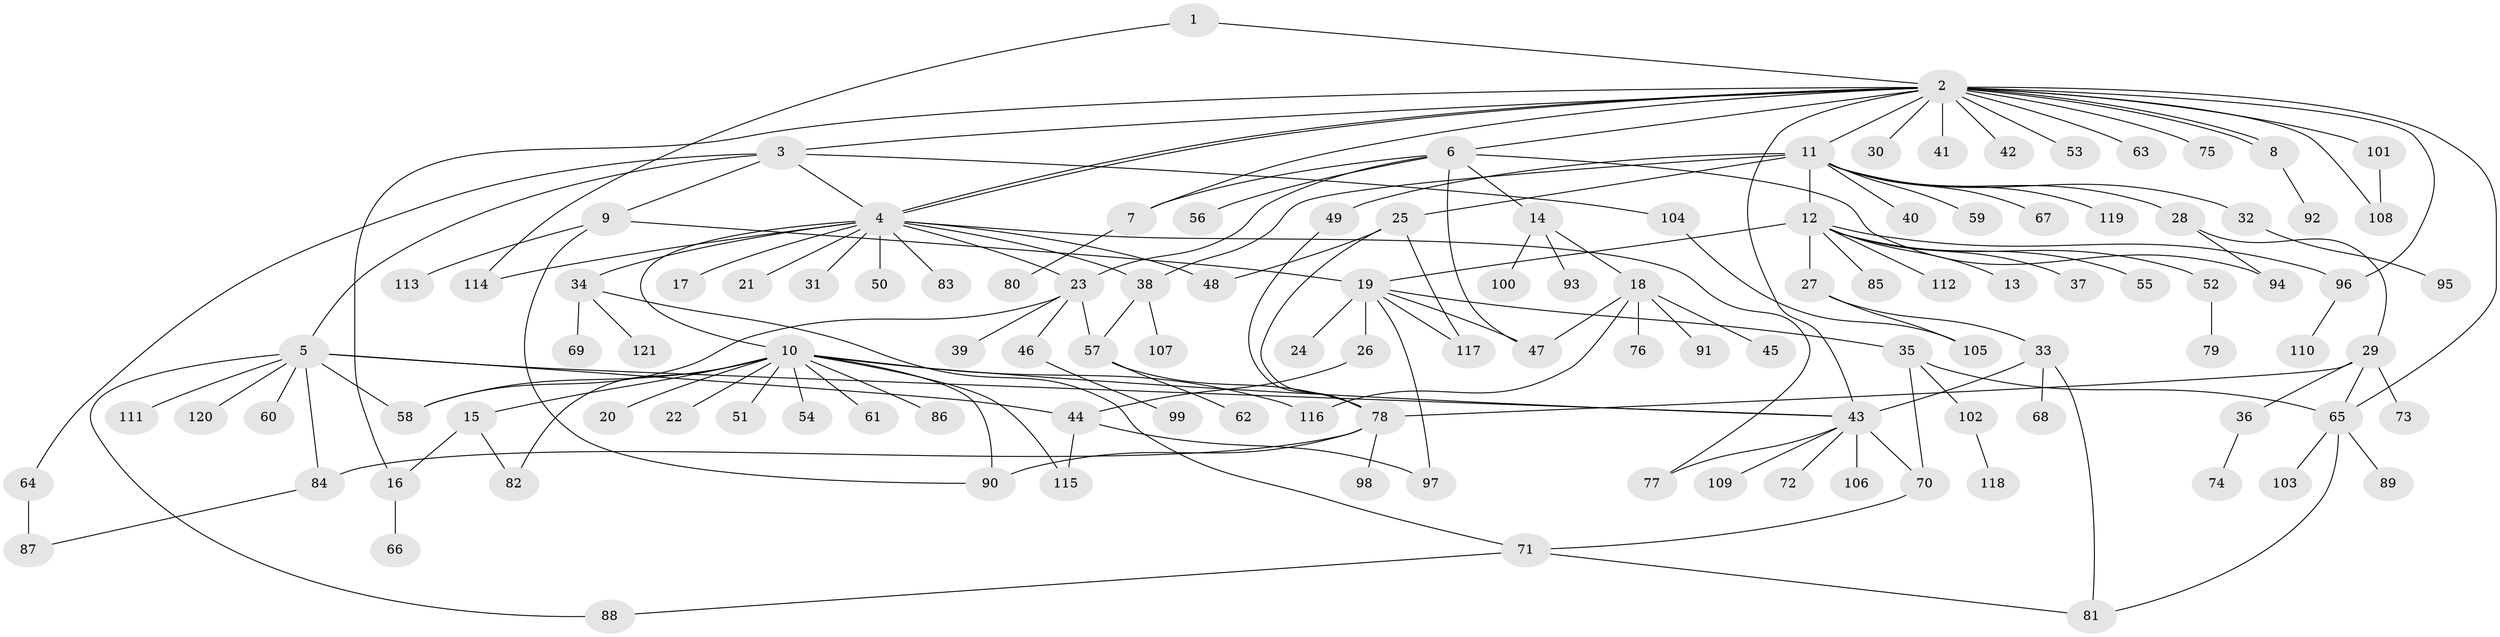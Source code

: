 // coarse degree distribution, {2: 0.12, 12: 0.02, 10: 0.04, 8: 0.04, 6: 0.06, 1: 0.32, 3: 0.2, 5: 0.1, 4: 0.08, 7: 0.02}
// Generated by graph-tools (version 1.1) at 2025/50/03/04/25 22:50:11]
// undirected, 121 vertices, 163 edges
graph export_dot {
  node [color=gray90,style=filled];
  1;
  2;
  3;
  4;
  5;
  6;
  7;
  8;
  9;
  10;
  11;
  12;
  13;
  14;
  15;
  16;
  17;
  18;
  19;
  20;
  21;
  22;
  23;
  24;
  25;
  26;
  27;
  28;
  29;
  30;
  31;
  32;
  33;
  34;
  35;
  36;
  37;
  38;
  39;
  40;
  41;
  42;
  43;
  44;
  45;
  46;
  47;
  48;
  49;
  50;
  51;
  52;
  53;
  54;
  55;
  56;
  57;
  58;
  59;
  60;
  61;
  62;
  63;
  64;
  65;
  66;
  67;
  68;
  69;
  70;
  71;
  72;
  73;
  74;
  75;
  76;
  77;
  78;
  79;
  80;
  81;
  82;
  83;
  84;
  85;
  86;
  87;
  88;
  89;
  90;
  91;
  92;
  93;
  94;
  95;
  96;
  97;
  98;
  99;
  100;
  101;
  102;
  103;
  104;
  105;
  106;
  107;
  108;
  109;
  110;
  111;
  112;
  113;
  114;
  115;
  116;
  117;
  118;
  119;
  120;
  121;
  1 -- 2;
  1 -- 114;
  2 -- 3;
  2 -- 4;
  2 -- 4;
  2 -- 6;
  2 -- 7;
  2 -- 8;
  2 -- 8;
  2 -- 11;
  2 -- 16;
  2 -- 30;
  2 -- 41;
  2 -- 42;
  2 -- 43;
  2 -- 53;
  2 -- 63;
  2 -- 65;
  2 -- 75;
  2 -- 96;
  2 -- 101;
  2 -- 108;
  3 -- 4;
  3 -- 5;
  3 -- 9;
  3 -- 64;
  3 -- 104;
  4 -- 10;
  4 -- 17;
  4 -- 21;
  4 -- 23;
  4 -- 31;
  4 -- 34;
  4 -- 38;
  4 -- 48;
  4 -- 50;
  4 -- 77;
  4 -- 83;
  4 -- 114;
  5 -- 43;
  5 -- 44;
  5 -- 58;
  5 -- 60;
  5 -- 84;
  5 -- 88;
  5 -- 111;
  5 -- 120;
  6 -- 7;
  6 -- 14;
  6 -- 23;
  6 -- 47;
  6 -- 56;
  6 -- 94;
  7 -- 80;
  8 -- 92;
  9 -- 19;
  9 -- 90;
  9 -- 113;
  10 -- 15;
  10 -- 20;
  10 -- 22;
  10 -- 43;
  10 -- 51;
  10 -- 54;
  10 -- 58;
  10 -- 61;
  10 -- 82;
  10 -- 86;
  10 -- 90;
  10 -- 115;
  10 -- 116;
  11 -- 12;
  11 -- 25;
  11 -- 28;
  11 -- 32;
  11 -- 38;
  11 -- 40;
  11 -- 49;
  11 -- 59;
  11 -- 67;
  11 -- 119;
  12 -- 13;
  12 -- 19;
  12 -- 27;
  12 -- 37;
  12 -- 52;
  12 -- 55;
  12 -- 85;
  12 -- 96;
  12 -- 112;
  14 -- 18;
  14 -- 93;
  14 -- 100;
  15 -- 16;
  15 -- 82;
  16 -- 66;
  18 -- 45;
  18 -- 47;
  18 -- 76;
  18 -- 91;
  18 -- 116;
  19 -- 24;
  19 -- 26;
  19 -- 35;
  19 -- 47;
  19 -- 97;
  19 -- 117;
  23 -- 39;
  23 -- 46;
  23 -- 57;
  23 -- 58;
  25 -- 48;
  25 -- 78;
  25 -- 117;
  26 -- 44;
  27 -- 33;
  27 -- 105;
  28 -- 29;
  28 -- 94;
  29 -- 36;
  29 -- 65;
  29 -- 73;
  29 -- 78;
  32 -- 95;
  33 -- 43;
  33 -- 68;
  33 -- 81;
  34 -- 69;
  34 -- 71;
  34 -- 121;
  35 -- 65;
  35 -- 70;
  35 -- 102;
  36 -- 74;
  38 -- 57;
  38 -- 107;
  43 -- 70;
  43 -- 72;
  43 -- 77;
  43 -- 106;
  43 -- 109;
  44 -- 97;
  44 -- 115;
  46 -- 99;
  49 -- 78;
  52 -- 79;
  57 -- 62;
  57 -- 78;
  64 -- 87;
  65 -- 81;
  65 -- 89;
  65 -- 103;
  70 -- 71;
  71 -- 81;
  71 -- 88;
  78 -- 84;
  78 -- 90;
  78 -- 98;
  84 -- 87;
  96 -- 110;
  101 -- 108;
  102 -- 118;
  104 -- 105;
}

